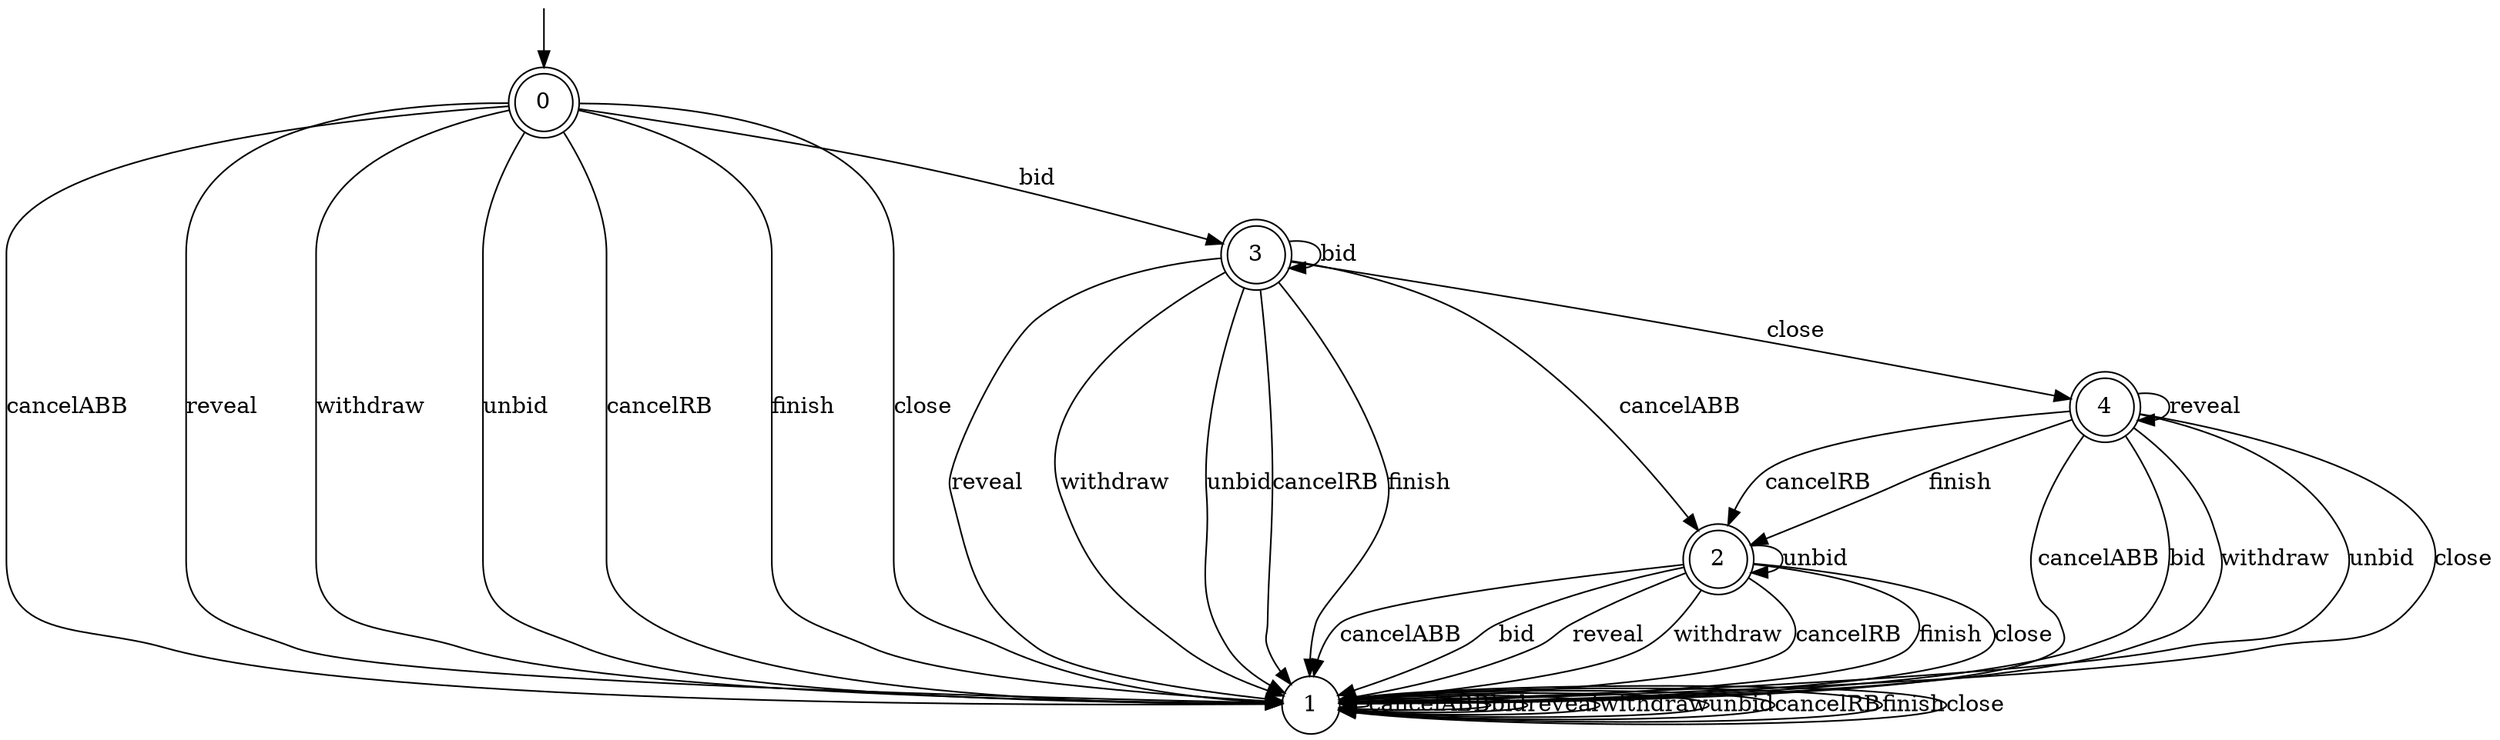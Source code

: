 digraph g {

	s0 [shape="doublecircle" label="0"];
	s1 [shape="circle" label="1"];
	s2 [shape="doublecircle" label="2"];
	s3 [shape="doublecircle" label="3"];
	s4 [shape="doublecircle" label="4"];
	s0 -> s1 [label="cancelABB"];
	s0 -> s3 [label="bid"];
	s0 -> s1 [label="reveal"];
	s0 -> s1 [label="withdraw"];
	s0 -> s1 [label="unbid"];
	s0 -> s1 [label="cancelRB"];
	s0 -> s1 [label="finish"];
	s0 -> s1 [label="close"];
	s1 -> s1 [label="cancelABB"];
	s1 -> s1 [label="bid"];
	s1 -> s1 [label="reveal"];
	s1 -> s1 [label="withdraw"];
	s1 -> s1 [label="unbid"];
	s1 -> s1 [label="cancelRB"];
	s1 -> s1 [label="finish"];
	s1 -> s1 [label="close"];
	s2 -> s1 [label="cancelABB"];
	s2 -> s1 [label="bid"];
	s2 -> s1 [label="reveal"];
	s2 -> s1 [label="withdraw"];
	s2 -> s2 [label="unbid"];
	s2 -> s1 [label="cancelRB"];
	s2 -> s1 [label="finish"];
	s2 -> s1 [label="close"];
	s3 -> s2 [label="cancelABB"];
	s3 -> s3 [label="bid"];
	s3 -> s1 [label="reveal"];
	s3 -> s1 [label="withdraw"];
	s3 -> s1 [label="unbid"];
	s3 -> s1 [label="cancelRB"];
	s3 -> s1 [label="finish"];
	s3 -> s4 [label="close"];
	s4 -> s1 [label="cancelABB"];
	s4 -> s1 [label="bid"];
	s4 -> s4 [label="reveal"];
	s4 -> s1 [label="withdraw"];
	s4 -> s1 [label="unbid"];
	s4 -> s2 [label="cancelRB"];
	s4 -> s2 [label="finish"];
	s4 -> s1 [label="close"];

__start0 [label="" shape="none" width="0" height="0"];
__start0 -> s0;

}
